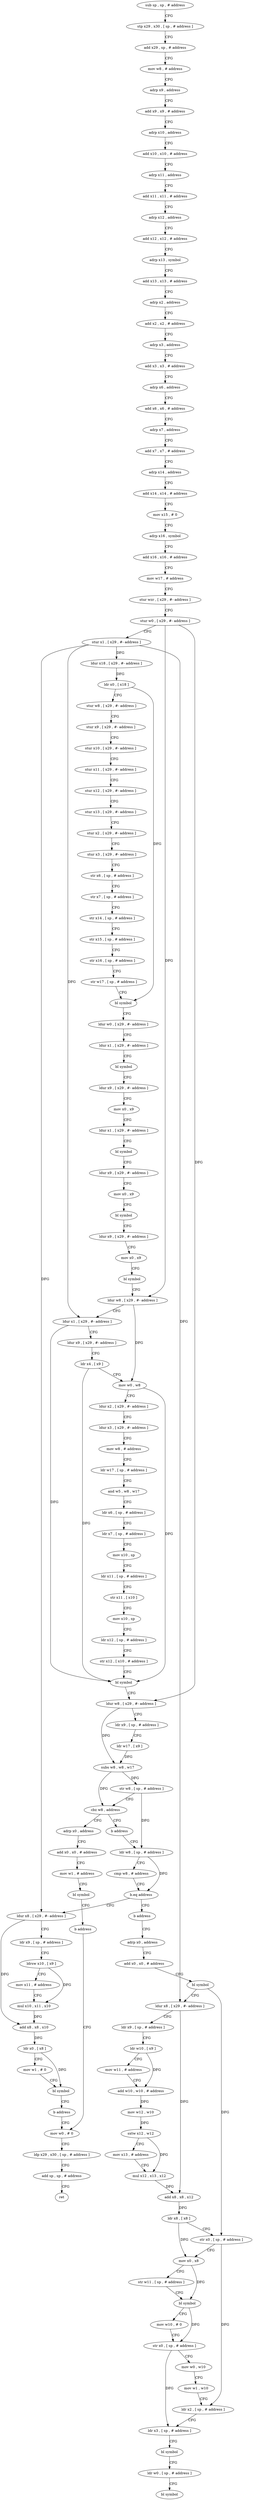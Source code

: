 digraph "func" {
"4200560" [label = "sub sp , sp , # address" ]
"4200564" [label = "stp x29 , x30 , [ sp , # address ]" ]
"4200568" [label = "add x29 , sp , # address" ]
"4200572" [label = "mov w8 , # address" ]
"4200576" [label = "adrp x9 , address" ]
"4200580" [label = "add x9 , x9 , # address" ]
"4200584" [label = "adrp x10 , address" ]
"4200588" [label = "add x10 , x10 , # address" ]
"4200592" [label = "adrp x11 , address" ]
"4200596" [label = "add x11 , x11 , # address" ]
"4200600" [label = "adrp x12 , address" ]
"4200604" [label = "add x12 , x12 , # address" ]
"4200608" [label = "adrp x13 , symbol" ]
"4200612" [label = "add x13 , x13 , # address" ]
"4200616" [label = "adrp x2 , address" ]
"4200620" [label = "add x2 , x2 , # address" ]
"4200624" [label = "adrp x3 , address" ]
"4200628" [label = "add x3 , x3 , # address" ]
"4200632" [label = "adrp x6 , address" ]
"4200636" [label = "add x6 , x6 , # address" ]
"4200640" [label = "adrp x7 , address" ]
"4200644" [label = "add x7 , x7 , # address" ]
"4200648" [label = "adrp x14 , address" ]
"4200652" [label = "add x14 , x14 , # address" ]
"4200656" [label = "mov x15 , # 0" ]
"4200660" [label = "adrp x16 , symbol" ]
"4200664" [label = "add x16 , x16 , # address" ]
"4200668" [label = "mov w17 , # address" ]
"4200672" [label = "stur wzr , [ x29 , #- address ]" ]
"4200676" [label = "stur w0 , [ x29 , #- address ]" ]
"4200680" [label = "stur x1 , [ x29 , #- address ]" ]
"4200684" [label = "ldur x18 , [ x29 , #- address ]" ]
"4200688" [label = "ldr x0 , [ x18 ]" ]
"4200692" [label = "stur w8 , [ x29 , #- address ]" ]
"4200696" [label = "stur x9 , [ x29 , #- address ]" ]
"4200700" [label = "stur x10 , [ x29 , #- address ]" ]
"4200704" [label = "stur x11 , [ x29 , #- address ]" ]
"4200708" [label = "stur x12 , [ x29 , #- address ]" ]
"4200712" [label = "stur x13 , [ x29 , #- address ]" ]
"4200716" [label = "stur x2 , [ x29 , #- address ]" ]
"4200720" [label = "stur x3 , [ x29 , #- address ]" ]
"4200724" [label = "str x6 , [ sp , # address ]" ]
"4200728" [label = "str x7 , [ sp , # address ]" ]
"4200732" [label = "str x14 , [ sp , # address ]" ]
"4200736" [label = "str x15 , [ sp , # address ]" ]
"4200740" [label = "str x16 , [ sp , # address ]" ]
"4200744" [label = "str w17 , [ sp , # address ]" ]
"4200748" [label = "bl symbol" ]
"4200752" [label = "ldur w0 , [ x29 , #- address ]" ]
"4200756" [label = "ldur x1 , [ x29 , #- address ]" ]
"4200760" [label = "bl symbol" ]
"4200764" [label = "ldur x9 , [ x29 , #- address ]" ]
"4200768" [label = "mov x0 , x9" ]
"4200772" [label = "ldur x1 , [ x29 , #- address ]" ]
"4200776" [label = "bl symbol" ]
"4200780" [label = "ldur x9 , [ x29 , #- address ]" ]
"4200784" [label = "mov x0 , x9" ]
"4200788" [label = "bl symbol" ]
"4200792" [label = "ldur x9 , [ x29 , #- address ]" ]
"4200796" [label = "mov x0 , x9" ]
"4200800" [label = "bl symbol" ]
"4200804" [label = "ldur w8 , [ x29 , #- address ]" ]
"4200808" [label = "ldur x1 , [ x29 , #- address ]" ]
"4200812" [label = "ldur x9 , [ x29 , #- address ]" ]
"4200816" [label = "ldr x4 , [ x9 ]" ]
"4200820" [label = "mov w0 , w8" ]
"4200824" [label = "ldur x2 , [ x29 , #- address ]" ]
"4200828" [label = "ldur x3 , [ x29 , #- address ]" ]
"4200832" [label = "mov w8 , # address" ]
"4200836" [label = "ldr w17 , [ sp , # address ]" ]
"4200840" [label = "and w5 , w8 , w17" ]
"4200844" [label = "ldr x6 , [ sp , # address ]" ]
"4200848" [label = "ldr x7 , [ sp , # address ]" ]
"4200852" [label = "mov x10 , sp" ]
"4200856" [label = "ldr x11 , [ sp , # address ]" ]
"4200860" [label = "str x11 , [ x10 ]" ]
"4200864" [label = "mov x10 , sp" ]
"4200868" [label = "ldr x12 , [ sp , # address ]" ]
"4200872" [label = "str x12 , [ x10 , # address ]" ]
"4200876" [label = "bl symbol" ]
"4200880" [label = "ldur w8 , [ x29 , #- address ]" ]
"4200884" [label = "ldr x9 , [ sp , # address ]" ]
"4200888" [label = "ldr w17 , [ x9 ]" ]
"4200892" [label = "subs w8 , w8 , w17" ]
"4200896" [label = "str w8 , [ sp , # address ]" ]
"4200900" [label = "cbz w8 , address" ]
"4200924" [label = "adrp x0 , address" ]
"4200904" [label = "b address" ]
"4200928" [label = "add x0 , x0 , # address" ]
"4200932" [label = "mov w1 , # address" ]
"4200936" [label = "bl symbol" ]
"4200940" [label = "b address" ]
"4201092" [label = "mov w0 , # 0" ]
"4200908" [label = "ldr w8 , [ sp , # address ]" ]
"4201096" [label = "ldp x29 , x30 , [ sp , # address ]" ]
"4201100" [label = "add sp , sp , # address" ]
"4201104" [label = "ret" ]
"4200912" [label = "cmp w8 , # address" ]
"4200916" [label = "b.eq address" ]
"4200944" [label = "ldur x8 , [ x29 , #- address ]" ]
"4200920" [label = "b address" ]
"4200948" [label = "ldr x9 , [ sp , # address ]" ]
"4200952" [label = "ldrsw x10 , [ x9 ]" ]
"4200956" [label = "mov x11 , # address" ]
"4200960" [label = "mul x10 , x11 , x10" ]
"4200964" [label = "add x8 , x8 , x10" ]
"4200968" [label = "ldr x0 , [ x8 ]" ]
"4200972" [label = "mov w1 , # 0" ]
"4200976" [label = "bl symbol" ]
"4200980" [label = "b address" ]
"4200984" [label = "adrp x0 , address" ]
"4200988" [label = "add x0 , x0 , # address" ]
"4200992" [label = "bl symbol" ]
"4200996" [label = "ldur x8 , [ x29 , #- address ]" ]
"4201000" [label = "ldr x9 , [ sp , # address ]" ]
"4201004" [label = "ldr w10 , [ x9 ]" ]
"4201008" [label = "mov w11 , # address" ]
"4201012" [label = "add w10 , w10 , # address" ]
"4201016" [label = "mov w12 , w10" ]
"4201020" [label = "sxtw x12 , w12" ]
"4201024" [label = "mov x13 , # address" ]
"4201028" [label = "mul x12 , x13 , x12" ]
"4201032" [label = "add x8 , x8 , x12" ]
"4201036" [label = "ldr x8 , [ x8 ]" ]
"4201040" [label = "str x0 , [ sp , # address ]" ]
"4201044" [label = "mov x0 , x8" ]
"4201048" [label = "str w11 , [ sp , # address ]" ]
"4201052" [label = "bl symbol" ]
"4201056" [label = "mov w10 , # 0" ]
"4201060" [label = "str x0 , [ sp , # address ]" ]
"4201064" [label = "mov w0 , w10" ]
"4201068" [label = "mov w1 , w10" ]
"4201072" [label = "ldr x2 , [ sp , # address ]" ]
"4201076" [label = "ldr x3 , [ sp , # address ]" ]
"4201080" [label = "bl symbol" ]
"4201084" [label = "ldr w0 , [ sp , # address ]" ]
"4201088" [label = "bl symbol" ]
"4200560" -> "4200564" [ label = "CFG" ]
"4200564" -> "4200568" [ label = "CFG" ]
"4200568" -> "4200572" [ label = "CFG" ]
"4200572" -> "4200576" [ label = "CFG" ]
"4200576" -> "4200580" [ label = "CFG" ]
"4200580" -> "4200584" [ label = "CFG" ]
"4200584" -> "4200588" [ label = "CFG" ]
"4200588" -> "4200592" [ label = "CFG" ]
"4200592" -> "4200596" [ label = "CFG" ]
"4200596" -> "4200600" [ label = "CFG" ]
"4200600" -> "4200604" [ label = "CFG" ]
"4200604" -> "4200608" [ label = "CFG" ]
"4200608" -> "4200612" [ label = "CFG" ]
"4200612" -> "4200616" [ label = "CFG" ]
"4200616" -> "4200620" [ label = "CFG" ]
"4200620" -> "4200624" [ label = "CFG" ]
"4200624" -> "4200628" [ label = "CFG" ]
"4200628" -> "4200632" [ label = "CFG" ]
"4200632" -> "4200636" [ label = "CFG" ]
"4200636" -> "4200640" [ label = "CFG" ]
"4200640" -> "4200644" [ label = "CFG" ]
"4200644" -> "4200648" [ label = "CFG" ]
"4200648" -> "4200652" [ label = "CFG" ]
"4200652" -> "4200656" [ label = "CFG" ]
"4200656" -> "4200660" [ label = "CFG" ]
"4200660" -> "4200664" [ label = "CFG" ]
"4200664" -> "4200668" [ label = "CFG" ]
"4200668" -> "4200672" [ label = "CFG" ]
"4200672" -> "4200676" [ label = "CFG" ]
"4200676" -> "4200680" [ label = "CFG" ]
"4200676" -> "4200804" [ label = "DFG" ]
"4200676" -> "4200880" [ label = "DFG" ]
"4200680" -> "4200684" [ label = "DFG" ]
"4200680" -> "4200808" [ label = "DFG" ]
"4200680" -> "4200944" [ label = "DFG" ]
"4200680" -> "4200996" [ label = "DFG" ]
"4200684" -> "4200688" [ label = "DFG" ]
"4200688" -> "4200692" [ label = "CFG" ]
"4200688" -> "4200748" [ label = "DFG" ]
"4200692" -> "4200696" [ label = "CFG" ]
"4200696" -> "4200700" [ label = "CFG" ]
"4200700" -> "4200704" [ label = "CFG" ]
"4200704" -> "4200708" [ label = "CFG" ]
"4200708" -> "4200712" [ label = "CFG" ]
"4200712" -> "4200716" [ label = "CFG" ]
"4200716" -> "4200720" [ label = "CFG" ]
"4200720" -> "4200724" [ label = "CFG" ]
"4200724" -> "4200728" [ label = "CFG" ]
"4200728" -> "4200732" [ label = "CFG" ]
"4200732" -> "4200736" [ label = "CFG" ]
"4200736" -> "4200740" [ label = "CFG" ]
"4200740" -> "4200744" [ label = "CFG" ]
"4200744" -> "4200748" [ label = "CFG" ]
"4200748" -> "4200752" [ label = "CFG" ]
"4200752" -> "4200756" [ label = "CFG" ]
"4200756" -> "4200760" [ label = "CFG" ]
"4200760" -> "4200764" [ label = "CFG" ]
"4200764" -> "4200768" [ label = "CFG" ]
"4200768" -> "4200772" [ label = "CFG" ]
"4200772" -> "4200776" [ label = "CFG" ]
"4200776" -> "4200780" [ label = "CFG" ]
"4200780" -> "4200784" [ label = "CFG" ]
"4200784" -> "4200788" [ label = "CFG" ]
"4200788" -> "4200792" [ label = "CFG" ]
"4200792" -> "4200796" [ label = "CFG" ]
"4200796" -> "4200800" [ label = "CFG" ]
"4200800" -> "4200804" [ label = "CFG" ]
"4200804" -> "4200808" [ label = "CFG" ]
"4200804" -> "4200820" [ label = "DFG" ]
"4200808" -> "4200812" [ label = "CFG" ]
"4200808" -> "4200876" [ label = "DFG" ]
"4200812" -> "4200816" [ label = "CFG" ]
"4200816" -> "4200820" [ label = "CFG" ]
"4200816" -> "4200876" [ label = "DFG" ]
"4200820" -> "4200824" [ label = "CFG" ]
"4200820" -> "4200876" [ label = "DFG" ]
"4200824" -> "4200828" [ label = "CFG" ]
"4200828" -> "4200832" [ label = "CFG" ]
"4200832" -> "4200836" [ label = "CFG" ]
"4200836" -> "4200840" [ label = "CFG" ]
"4200840" -> "4200844" [ label = "CFG" ]
"4200844" -> "4200848" [ label = "CFG" ]
"4200848" -> "4200852" [ label = "CFG" ]
"4200852" -> "4200856" [ label = "CFG" ]
"4200856" -> "4200860" [ label = "CFG" ]
"4200860" -> "4200864" [ label = "CFG" ]
"4200864" -> "4200868" [ label = "CFG" ]
"4200868" -> "4200872" [ label = "CFG" ]
"4200872" -> "4200876" [ label = "CFG" ]
"4200876" -> "4200880" [ label = "CFG" ]
"4200880" -> "4200884" [ label = "CFG" ]
"4200880" -> "4200892" [ label = "DFG" ]
"4200884" -> "4200888" [ label = "CFG" ]
"4200888" -> "4200892" [ label = "DFG" ]
"4200892" -> "4200896" [ label = "DFG" ]
"4200892" -> "4200900" [ label = "DFG" ]
"4200896" -> "4200900" [ label = "CFG" ]
"4200896" -> "4200908" [ label = "DFG" ]
"4200900" -> "4200924" [ label = "CFG" ]
"4200900" -> "4200904" [ label = "CFG" ]
"4200924" -> "4200928" [ label = "CFG" ]
"4200904" -> "4200908" [ label = "CFG" ]
"4200928" -> "4200932" [ label = "CFG" ]
"4200932" -> "4200936" [ label = "CFG" ]
"4200936" -> "4200940" [ label = "CFG" ]
"4200940" -> "4201092" [ label = "CFG" ]
"4201092" -> "4201096" [ label = "CFG" ]
"4200908" -> "4200912" [ label = "CFG" ]
"4200908" -> "4200916" [ label = "DFG" ]
"4201096" -> "4201100" [ label = "CFG" ]
"4201100" -> "4201104" [ label = "CFG" ]
"4200912" -> "4200916" [ label = "CFG" ]
"4200916" -> "4200944" [ label = "CFG" ]
"4200916" -> "4200920" [ label = "CFG" ]
"4200944" -> "4200948" [ label = "CFG" ]
"4200944" -> "4200964" [ label = "DFG" ]
"4200920" -> "4200984" [ label = "CFG" ]
"4200948" -> "4200952" [ label = "CFG" ]
"4200952" -> "4200956" [ label = "CFG" ]
"4200952" -> "4200960" [ label = "DFG" ]
"4200956" -> "4200960" [ label = "CFG" ]
"4200960" -> "4200964" [ label = "DFG" ]
"4200964" -> "4200968" [ label = "DFG" ]
"4200968" -> "4200972" [ label = "CFG" ]
"4200968" -> "4200976" [ label = "DFG" ]
"4200972" -> "4200976" [ label = "CFG" ]
"4200976" -> "4200980" [ label = "CFG" ]
"4200980" -> "4201092" [ label = "CFG" ]
"4200984" -> "4200988" [ label = "CFG" ]
"4200988" -> "4200992" [ label = "CFG" ]
"4200992" -> "4200996" [ label = "CFG" ]
"4200992" -> "4201040" [ label = "DFG" ]
"4200996" -> "4201000" [ label = "CFG" ]
"4200996" -> "4201032" [ label = "DFG" ]
"4201000" -> "4201004" [ label = "CFG" ]
"4201004" -> "4201008" [ label = "CFG" ]
"4201004" -> "4201012" [ label = "DFG" ]
"4201008" -> "4201012" [ label = "CFG" ]
"4201012" -> "4201016" [ label = "DFG" ]
"4201016" -> "4201020" [ label = "DFG" ]
"4201020" -> "4201024" [ label = "CFG" ]
"4201020" -> "4201028" [ label = "DFG" ]
"4201024" -> "4201028" [ label = "CFG" ]
"4201028" -> "4201032" [ label = "DFG" ]
"4201032" -> "4201036" [ label = "DFG" ]
"4201036" -> "4201040" [ label = "CFG" ]
"4201036" -> "4201044" [ label = "DFG" ]
"4201040" -> "4201044" [ label = "CFG" ]
"4201040" -> "4201072" [ label = "DFG" ]
"4201044" -> "4201048" [ label = "CFG" ]
"4201044" -> "4201052" [ label = "DFG" ]
"4201048" -> "4201052" [ label = "CFG" ]
"4201052" -> "4201056" [ label = "CFG" ]
"4201052" -> "4201060" [ label = "DFG" ]
"4201056" -> "4201060" [ label = "CFG" ]
"4201060" -> "4201064" [ label = "CFG" ]
"4201060" -> "4201076" [ label = "DFG" ]
"4201064" -> "4201068" [ label = "CFG" ]
"4201068" -> "4201072" [ label = "CFG" ]
"4201072" -> "4201076" [ label = "CFG" ]
"4201076" -> "4201080" [ label = "CFG" ]
"4201080" -> "4201084" [ label = "CFG" ]
"4201084" -> "4201088" [ label = "CFG" ]
}
